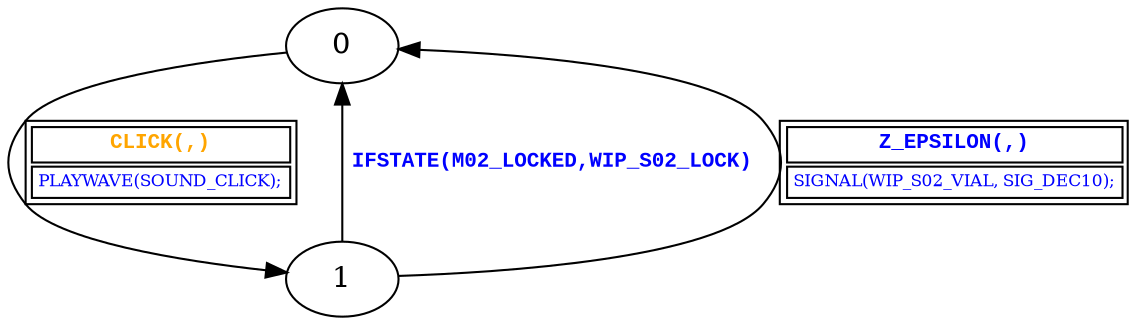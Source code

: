 digraph {
 node [shape=oval];
"0" -> "1"[fontcolor=orange, label=< <table border="1"><tr><td><font face="Courier New" point-size="10"><b>CLICK(,)<br align="left"/></b></font></td></tr>
<tr><td><font point-size="8" color ="blue">PLAYWAVE(SOUND_CLICK);<br align="left"/></font></td></tr></table>>];
"1" -> "0"[fontcolor=blue, label=< <table border="0"><tr><td><font face="Courier New" point-size="10"><b>IFSTATE(M02_LOCKED,WIP_S02_LOCK)<br align="left"/></b></font></td></tr>
</table>>];
"1" -> "0"[fontcolor=blue, label=< <table border="1"><tr><td><font face="Courier New" point-size="10"><b>Z_EPSILON(,)<br align="left"/></b></font></td></tr>
<tr><td><font point-size="8" color ="blue">SIGNAL(WIP_S02_VIAL, SIG_DEC10);<br align="left"/></font></td></tr></table>>];
}
